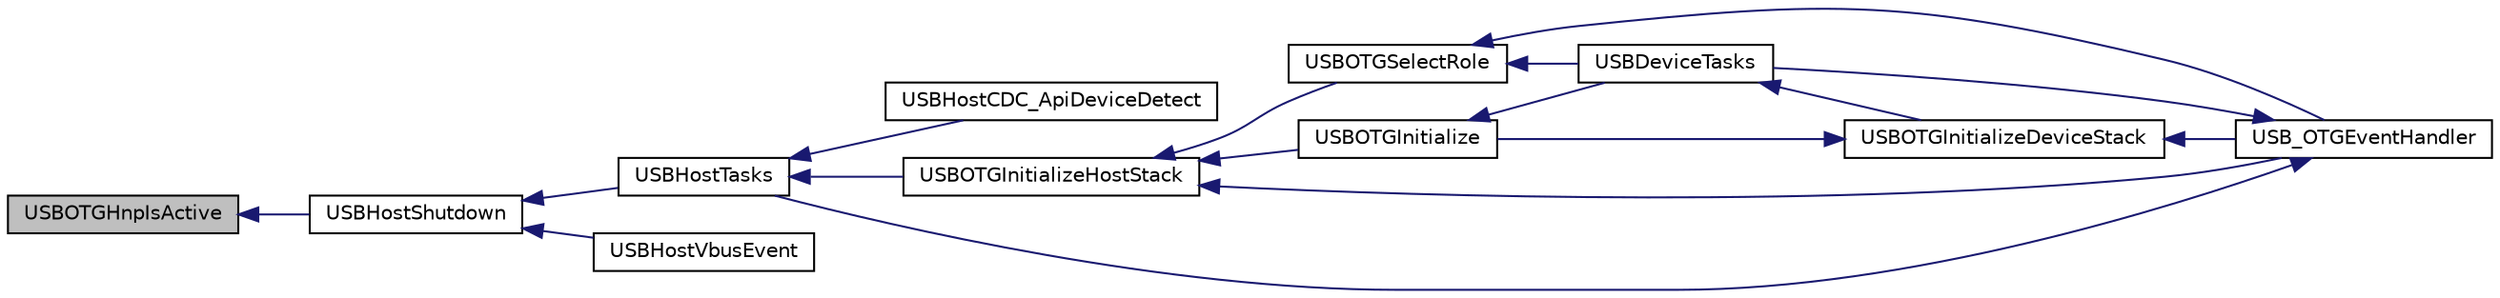 digraph "USBOTGHnpIsActive"
{
  edge [fontname="Helvetica",fontsize="10",labelfontname="Helvetica",labelfontsize="10"];
  node [fontname="Helvetica",fontsize="10",shape=record];
  rankdir="LR";
  Node1 [label="USBOTGHnpIsActive",height=0.2,width=0.4,color="black", fillcolor="grey75", style="filled", fontcolor="black"];
  Node1 -> Node2 [dir="back",color="midnightblue",fontsize="10",style="solid",fontname="Helvetica"];
  Node2 [label="USBHostShutdown",height=0.2,width=0.4,color="black", fillcolor="white", style="filled",URL="$usb__host_8c.html#aeedd722bcedf46d1db1879e817a73edf"];
  Node2 -> Node3 [dir="back",color="midnightblue",fontsize="10",style="solid",fontname="Helvetica"];
  Node3 [label="USBHostTasks",height=0.2,width=0.4,color="black", fillcolor="white", style="filled",URL="$usb__host_8c.html#acc6184ed42d388b3d1a3fbc889c7cd68"];
  Node3 -> Node4 [dir="back",color="midnightblue",fontsize="10",style="solid",fontname="Helvetica"];
  Node4 [label="USBHostCDC_ApiDeviceDetect",height=0.2,width=0.4,color="black", fillcolor="white", style="filled",URL="$usb__host__cdc__interface_8c.html#aebb742aa385542e9b8163cea4f7604fc"];
  Node3 -> Node5 [dir="back",color="midnightblue",fontsize="10",style="solid",fontname="Helvetica"];
  Node5 [label="USBOTGInitializeHostStack",height=0.2,width=0.4,color="black", fillcolor="white", style="filled",URL="$usb__otg_8c.html#af98c8bdc0cfbf9860490d6ae5a9d22da"];
  Node5 -> Node6 [dir="back",color="midnightblue",fontsize="10",style="solid",fontname="Helvetica"];
  Node6 [label="USBOTGInitialize",height=0.2,width=0.4,color="black", fillcolor="white", style="filled",URL="$usb__otg_8c.html#a1821d7229191e748ee716d497b14e5a2"];
  Node6 -> Node7 [dir="back",color="midnightblue",fontsize="10",style="solid",fontname="Helvetica"];
  Node7 [label="USBDeviceTasks",height=0.2,width=0.4,color="black", fillcolor="white", style="filled",URL="$usb__device_8c.html#af35807553af66eab5b5d459fa13b274e"];
  Node7 -> Node8 [dir="back",color="midnightblue",fontsize="10",style="solid",fontname="Helvetica"];
  Node8 [label="USBOTGInitializeDeviceStack",height=0.2,width=0.4,color="black", fillcolor="white", style="filled",URL="$usb__otg_8c.html#a24df6380f3917b867cf25d53dd5216a5"];
  Node8 -> Node6 [dir="back",color="midnightblue",fontsize="10",style="solid",fontname="Helvetica"];
  Node8 -> Node9 [dir="back",color="midnightblue",fontsize="10",style="solid",fontname="Helvetica"];
  Node9 [label="USB_OTGEventHandler",height=0.2,width=0.4,color="black", fillcolor="white", style="filled",URL="$usb__otg_8c.html#ac5d1852c92a2364bf541966638962f42"];
  Node9 -> Node7 [dir="back",color="midnightblue",fontsize="10",style="solid",fontname="Helvetica"];
  Node9 -> Node3 [dir="back",color="midnightblue",fontsize="10",style="solid",fontname="Helvetica"];
  Node5 -> Node10 [dir="back",color="midnightblue",fontsize="10",style="solid",fontname="Helvetica"];
  Node10 [label="USBOTGSelectRole",height=0.2,width=0.4,color="black", fillcolor="white", style="filled",URL="$usb__otg_8c.html#a6b7e526fa731f878145d8a05ac1afc02"];
  Node10 -> Node7 [dir="back",color="midnightblue",fontsize="10",style="solid",fontname="Helvetica"];
  Node10 -> Node9 [dir="back",color="midnightblue",fontsize="10",style="solid",fontname="Helvetica"];
  Node5 -> Node9 [dir="back",color="midnightblue",fontsize="10",style="solid",fontname="Helvetica"];
  Node2 -> Node11 [dir="back",color="midnightblue",fontsize="10",style="solid",fontname="Helvetica"];
  Node11 [label="USBHostVbusEvent",height=0.2,width=0.4,color="black", fillcolor="white", style="filled",URL="$usb__host_8c.html#a1ba4cdb5596a612a519cdf18e85d85da"];
}
